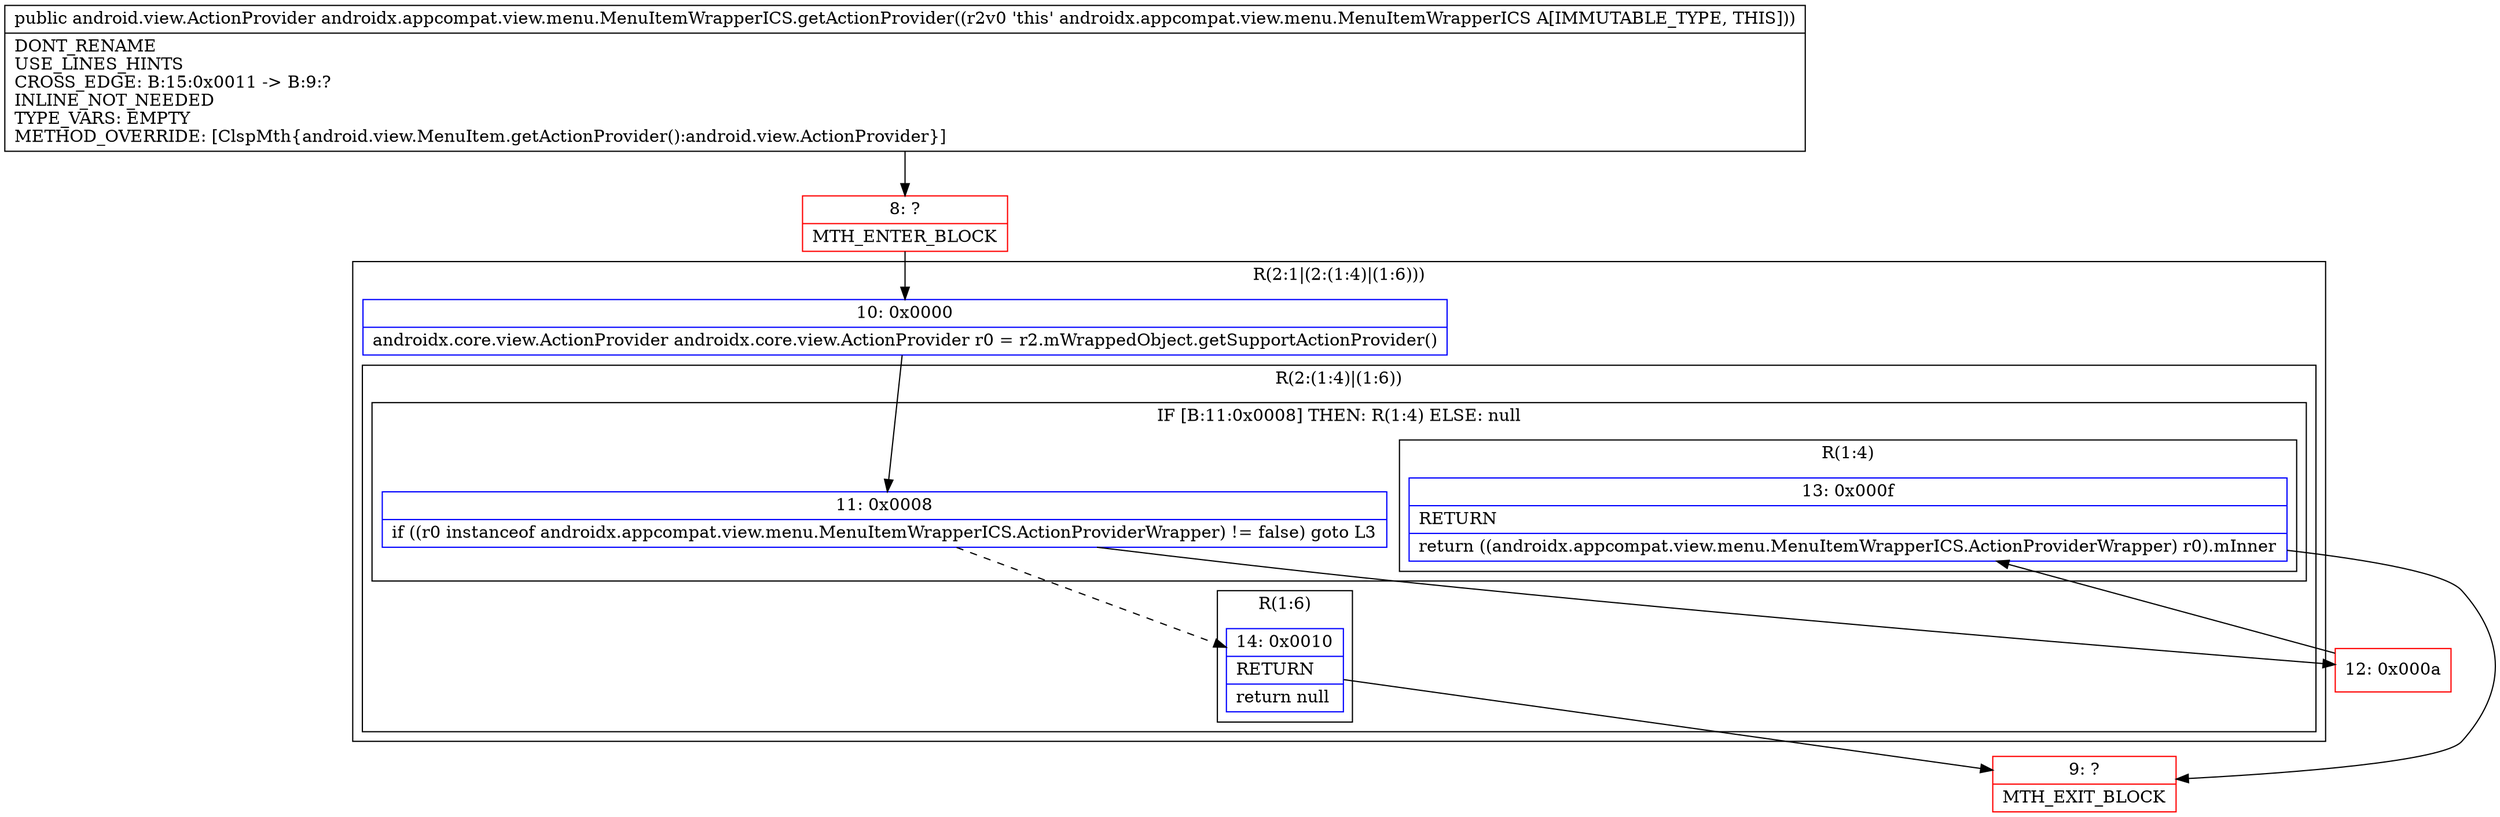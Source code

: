digraph "CFG forandroidx.appcompat.view.menu.MenuItemWrapperICS.getActionProvider()Landroid\/view\/ActionProvider;" {
subgraph cluster_Region_565722214 {
label = "R(2:1|(2:(1:4)|(1:6)))";
node [shape=record,color=blue];
Node_10 [shape=record,label="{10\:\ 0x0000|androidx.core.view.ActionProvider androidx.core.view.ActionProvider r0 = r2.mWrappedObject.getSupportActionProvider()\l}"];
subgraph cluster_Region_844923871 {
label = "R(2:(1:4)|(1:6))";
node [shape=record,color=blue];
subgraph cluster_IfRegion_18621138 {
label = "IF [B:11:0x0008] THEN: R(1:4) ELSE: null";
node [shape=record,color=blue];
Node_11 [shape=record,label="{11\:\ 0x0008|if ((r0 instanceof androidx.appcompat.view.menu.MenuItemWrapperICS.ActionProviderWrapper) != false) goto L3\l}"];
subgraph cluster_Region_1201087661 {
label = "R(1:4)";
node [shape=record,color=blue];
Node_13 [shape=record,label="{13\:\ 0x000f|RETURN\l|return ((androidx.appcompat.view.menu.MenuItemWrapperICS.ActionProviderWrapper) r0).mInner\l}"];
}
}
subgraph cluster_Region_1111777936 {
label = "R(1:6)";
node [shape=record,color=blue];
Node_14 [shape=record,label="{14\:\ 0x0010|RETURN\l|return null\l}"];
}
}
}
Node_8 [shape=record,color=red,label="{8\:\ ?|MTH_ENTER_BLOCK\l}"];
Node_12 [shape=record,color=red,label="{12\:\ 0x000a}"];
Node_9 [shape=record,color=red,label="{9\:\ ?|MTH_EXIT_BLOCK\l}"];
MethodNode[shape=record,label="{public android.view.ActionProvider androidx.appcompat.view.menu.MenuItemWrapperICS.getActionProvider((r2v0 'this' androidx.appcompat.view.menu.MenuItemWrapperICS A[IMMUTABLE_TYPE, THIS]))  | DONT_RENAME\lUSE_LINES_HINTS\lCROSS_EDGE: B:15:0x0011 \-\> B:9:?\lINLINE_NOT_NEEDED\lTYPE_VARS: EMPTY\lMETHOD_OVERRIDE: [ClspMth\{android.view.MenuItem.getActionProvider():android.view.ActionProvider\}]\l}"];
MethodNode -> Node_8;Node_10 -> Node_11;
Node_11 -> Node_12;
Node_11 -> Node_14[style=dashed];
Node_13 -> Node_9;
Node_14 -> Node_9;
Node_8 -> Node_10;
Node_12 -> Node_13;
}

